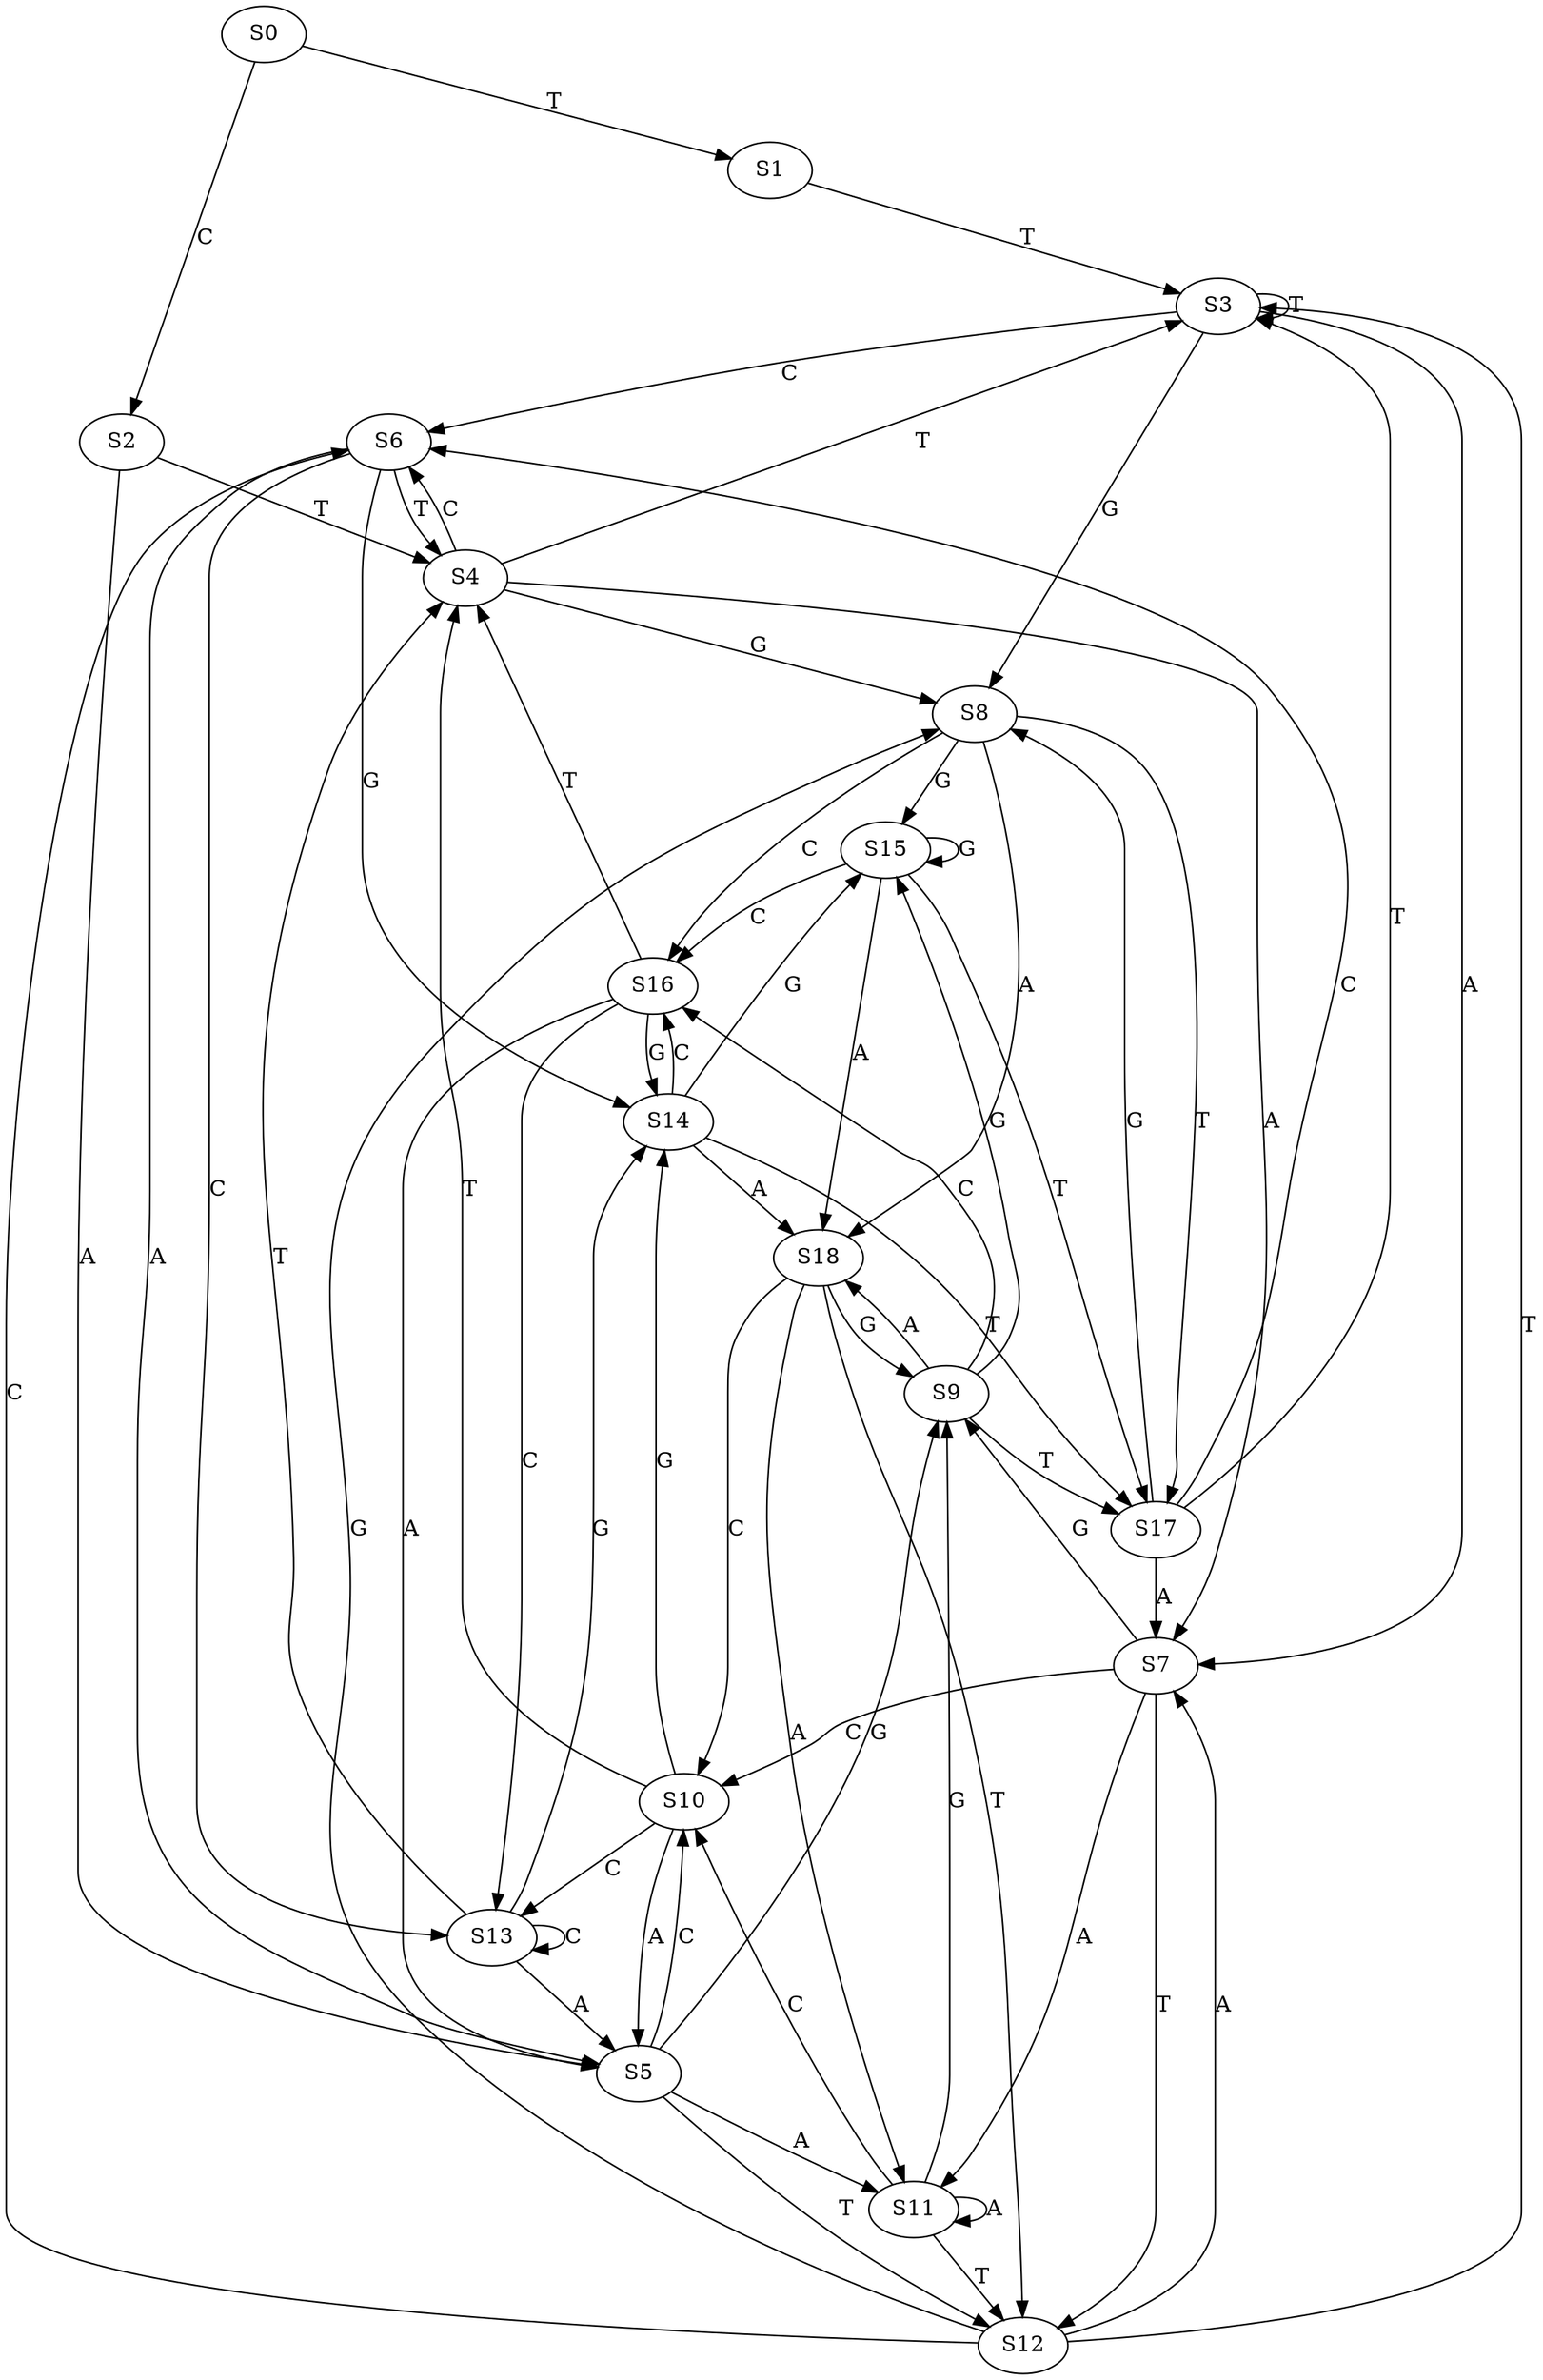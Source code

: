 strict digraph  {
	S0 -> S1 [ label = T ];
	S0 -> S2 [ label = C ];
	S1 -> S3 [ label = T ];
	S2 -> S4 [ label = T ];
	S2 -> S5 [ label = A ];
	S3 -> S6 [ label = C ];
	S3 -> S3 [ label = T ];
	S3 -> S7 [ label = A ];
	S3 -> S8 [ label = G ];
	S4 -> S8 [ label = G ];
	S4 -> S6 [ label = C ];
	S4 -> S3 [ label = T ];
	S4 -> S7 [ label = A ];
	S5 -> S9 [ label = G ];
	S5 -> S10 [ label = C ];
	S5 -> S11 [ label = A ];
	S5 -> S12 [ label = T ];
	S6 -> S4 [ label = T ];
	S6 -> S13 [ label = C ];
	S6 -> S14 [ label = G ];
	S6 -> S5 [ label = A ];
	S7 -> S9 [ label = G ];
	S7 -> S10 [ label = C ];
	S7 -> S11 [ label = A ];
	S7 -> S12 [ label = T ];
	S8 -> S15 [ label = G ];
	S8 -> S16 [ label = C ];
	S8 -> S17 [ label = T ];
	S8 -> S18 [ label = A ];
	S9 -> S16 [ label = C ];
	S9 -> S15 [ label = G ];
	S9 -> S17 [ label = T ];
	S9 -> S18 [ label = A ];
	S10 -> S13 [ label = C ];
	S10 -> S14 [ label = G ];
	S10 -> S4 [ label = T ];
	S10 -> S5 [ label = A ];
	S11 -> S12 [ label = T ];
	S11 -> S11 [ label = A ];
	S11 -> S9 [ label = G ];
	S11 -> S10 [ label = C ];
	S12 -> S6 [ label = C ];
	S12 -> S8 [ label = G ];
	S12 -> S7 [ label = A ];
	S12 -> S3 [ label = T ];
	S13 -> S13 [ label = C ];
	S13 -> S14 [ label = G ];
	S13 -> S4 [ label = T ];
	S13 -> S5 [ label = A ];
	S14 -> S16 [ label = C ];
	S14 -> S15 [ label = G ];
	S14 -> S17 [ label = T ];
	S14 -> S18 [ label = A ];
	S15 -> S16 [ label = C ];
	S15 -> S15 [ label = G ];
	S15 -> S18 [ label = A ];
	S15 -> S17 [ label = T ];
	S16 -> S13 [ label = C ];
	S16 -> S4 [ label = T ];
	S16 -> S14 [ label = G ];
	S16 -> S5 [ label = A ];
	S17 -> S6 [ label = C ];
	S17 -> S8 [ label = G ];
	S17 -> S7 [ label = A ];
	S17 -> S3 [ label = T ];
	S18 -> S10 [ label = C ];
	S18 -> S9 [ label = G ];
	S18 -> S11 [ label = A ];
	S18 -> S12 [ label = T ];
}
